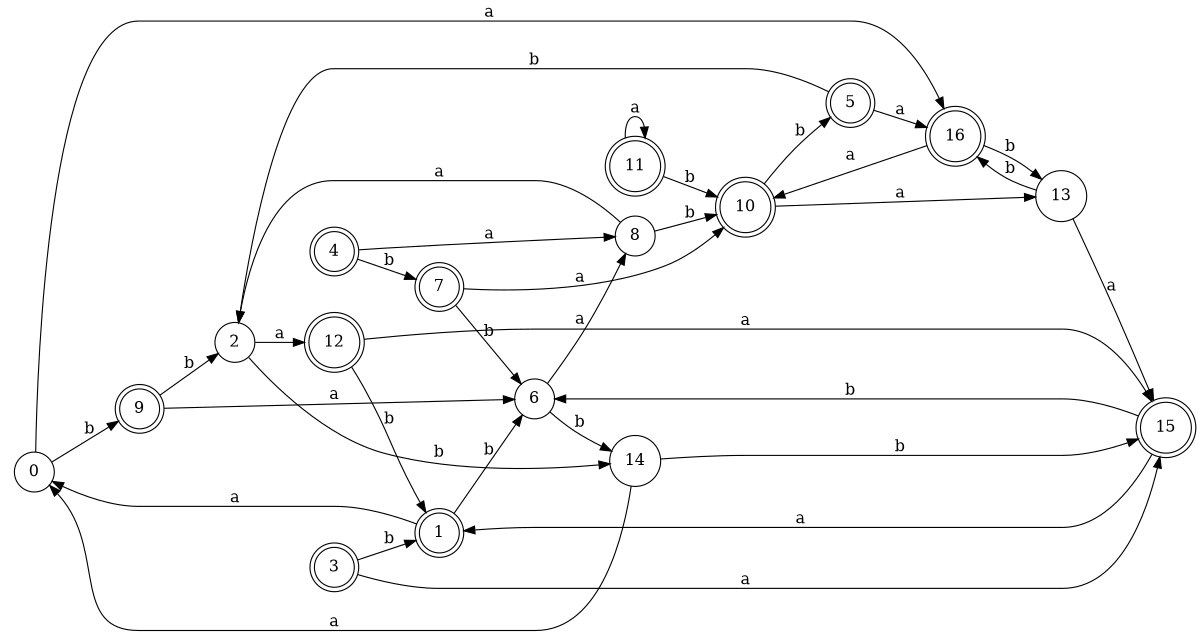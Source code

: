 digraph n14_6 {
__start0 [label="" shape="none"];

rankdir=LR;
size="8,5";

s0 [style="filled", color="black", fillcolor="white" shape="circle", label="0"];
s1 [style="rounded,filled", color="black", fillcolor="white" shape="doublecircle", label="1"];
s2 [style="filled", color="black", fillcolor="white" shape="circle", label="2"];
s3 [style="rounded,filled", color="black", fillcolor="white" shape="doublecircle", label="3"];
s4 [style="rounded,filled", color="black", fillcolor="white" shape="doublecircle", label="4"];
s5 [style="rounded,filled", color="black", fillcolor="white" shape="doublecircle", label="5"];
s6 [style="filled", color="black", fillcolor="white" shape="circle", label="6"];
s7 [style="rounded,filled", color="black", fillcolor="white" shape="doublecircle", label="7"];
s8 [style="filled", color="black", fillcolor="white" shape="circle", label="8"];
s9 [style="rounded,filled", color="black", fillcolor="white" shape="doublecircle", label="9"];
s10 [style="rounded,filled", color="black", fillcolor="white" shape="doublecircle", label="10"];
s11 [style="rounded,filled", color="black", fillcolor="white" shape="doublecircle", label="11"];
s12 [style="rounded,filled", color="black", fillcolor="white" shape="doublecircle", label="12"];
s13 [style="filled", color="black", fillcolor="white" shape="circle", label="13"];
s14 [style="filled", color="black", fillcolor="white" shape="circle", label="14"];
s15 [style="rounded,filled", color="black", fillcolor="white" shape="doublecircle", label="15"];
s16 [style="rounded,filled", color="black", fillcolor="white" shape="doublecircle", label="16"];
s0 -> s16 [label="a"];
s0 -> s9 [label="b"];
s1 -> s0 [label="a"];
s1 -> s6 [label="b"];
s2 -> s12 [label="a"];
s2 -> s14 [label="b"];
s3 -> s15 [label="a"];
s3 -> s1 [label="b"];
s4 -> s8 [label="a"];
s4 -> s7 [label="b"];
s5 -> s16 [label="a"];
s5 -> s2 [label="b"];
s6 -> s8 [label="a"];
s6 -> s14 [label="b"];
s7 -> s10 [label="a"];
s7 -> s6 [label="b"];
s8 -> s2 [label="a"];
s8 -> s10 [label="b"];
s9 -> s6 [label="a"];
s9 -> s2 [label="b"];
s10 -> s13 [label="a"];
s10 -> s5 [label="b"];
s11 -> s11 [label="a"];
s11 -> s10 [label="b"];
s12 -> s15 [label="a"];
s12 -> s1 [label="b"];
s13 -> s15 [label="a"];
s13 -> s16 [label="b"];
s14 -> s0 [label="a"];
s14 -> s15 [label="b"];
s15 -> s1 [label="a"];
s15 -> s6 [label="b"];
s16 -> s10 [label="a"];
s16 -> s13 [label="b"];

}